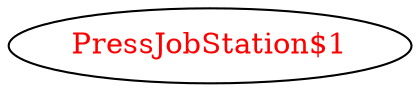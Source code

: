 digraph dependencyGraph {
 concentrate=true;
 ranksep="2.0";
 rankdir="LR"; 
 splines="ortho";
"PressJobStation$1" [fontcolor="red"];
}